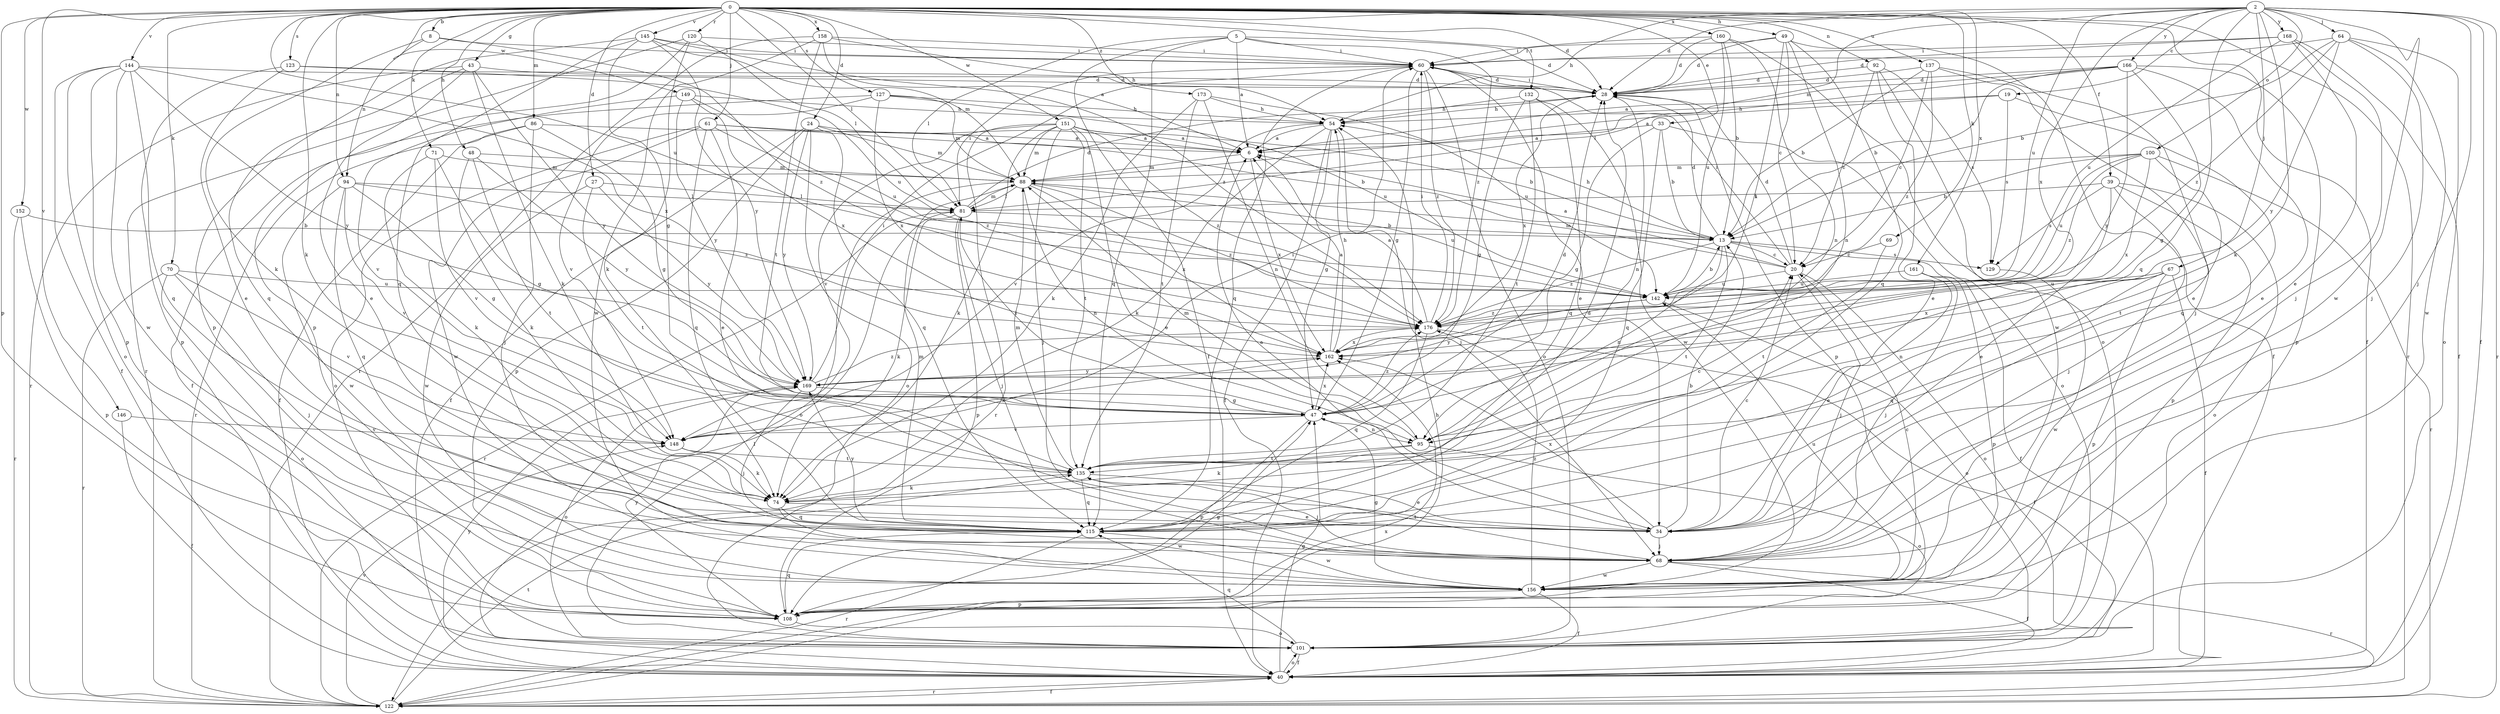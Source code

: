 strict digraph  {
0;
2;
5;
6;
8;
13;
19;
20;
24;
27;
28;
33;
34;
39;
40;
43;
47;
48;
49;
54;
60;
61;
64;
67;
68;
69;
70;
71;
74;
81;
86;
88;
92;
94;
95;
100;
101;
108;
115;
120;
122;
123;
127;
129;
132;
135;
137;
142;
144;
145;
146;
148;
149;
151;
152;
156;
158;
160;
161;
162;
166;
168;
169;
173;
176;
0 -> 8  [label=b];
0 -> 24  [label=d];
0 -> 27  [label=d];
0 -> 28  [label=d];
0 -> 33  [label=e];
0 -> 39  [label=f];
0 -> 40  [label=f];
0 -> 43  [label=g];
0 -> 48  [label=h];
0 -> 49  [label=h];
0 -> 61  [label=j];
0 -> 69  [label=k];
0 -> 70  [label=k];
0 -> 71  [label=k];
0 -> 74  [label=k];
0 -> 81  [label=l];
0 -> 86  [label=m];
0 -> 92  [label=n];
0 -> 94  [label=n];
0 -> 108  [label=p];
0 -> 120  [label=r];
0 -> 122  [label=r];
0 -> 123  [label=s];
0 -> 127  [label=s];
0 -> 132  [label=t];
0 -> 137  [label=u];
0 -> 142  [label=u];
0 -> 144  [label=v];
0 -> 145  [label=v];
0 -> 146  [label=v];
0 -> 149  [label=w];
0 -> 151  [label=w];
0 -> 152  [label=w];
0 -> 158  [label=x];
0 -> 160  [label=x];
0 -> 161  [label=x];
0 -> 173  [label=z];
2 -> 19  [label=c];
2 -> 28  [label=d];
2 -> 40  [label=f];
2 -> 54  [label=h];
2 -> 64  [label=j];
2 -> 67  [label=j];
2 -> 68  [label=j];
2 -> 74  [label=k];
2 -> 88  [label=m];
2 -> 100  [label=o];
2 -> 115  [label=q];
2 -> 122  [label=r];
2 -> 142  [label=u];
2 -> 156  [label=w];
2 -> 162  [label=x];
2 -> 166  [label=y];
2 -> 168  [label=y];
5 -> 6  [label=a];
5 -> 28  [label=d];
5 -> 40  [label=f];
5 -> 60  [label=i];
5 -> 81  [label=l];
5 -> 115  [label=q];
5 -> 176  [label=z];
6 -> 88  [label=m];
6 -> 162  [label=x];
8 -> 60  [label=i];
8 -> 74  [label=k];
8 -> 94  [label=n];
8 -> 176  [label=z];
13 -> 20  [label=c];
13 -> 28  [label=d];
13 -> 40  [label=f];
13 -> 54  [label=h];
13 -> 95  [label=n];
13 -> 129  [label=s];
13 -> 135  [label=t];
13 -> 176  [label=z];
19 -> 6  [label=a];
19 -> 54  [label=h];
19 -> 115  [label=q];
19 -> 129  [label=s];
20 -> 6  [label=a];
20 -> 28  [label=d];
20 -> 60  [label=i];
20 -> 68  [label=j];
20 -> 88  [label=m];
20 -> 101  [label=o];
20 -> 142  [label=u];
24 -> 6  [label=a];
24 -> 40  [label=f];
24 -> 88  [label=m];
24 -> 101  [label=o];
24 -> 108  [label=p];
24 -> 115  [label=q];
24 -> 169  [label=y];
27 -> 81  [label=l];
27 -> 135  [label=t];
27 -> 156  [label=w];
27 -> 169  [label=y];
28 -> 54  [label=h];
28 -> 60  [label=i];
28 -> 95  [label=n];
28 -> 108  [label=p];
28 -> 162  [label=x];
33 -> 6  [label=a];
33 -> 13  [label=b];
33 -> 47  [label=g];
33 -> 101  [label=o];
33 -> 115  [label=q];
34 -> 6  [label=a];
34 -> 13  [label=b];
34 -> 20  [label=c];
34 -> 68  [label=j];
34 -> 162  [label=x];
39 -> 34  [label=e];
39 -> 68  [label=j];
39 -> 81  [label=l];
39 -> 101  [label=o];
39 -> 108  [label=p];
39 -> 129  [label=s];
40 -> 47  [label=g];
40 -> 81  [label=l];
40 -> 101  [label=o];
40 -> 122  [label=r];
40 -> 169  [label=y];
43 -> 28  [label=d];
43 -> 34  [label=e];
43 -> 74  [label=k];
43 -> 115  [label=q];
43 -> 122  [label=r];
43 -> 169  [label=y];
47 -> 28  [label=d];
47 -> 81  [label=l];
47 -> 95  [label=n];
47 -> 108  [label=p];
47 -> 148  [label=v];
47 -> 162  [label=x];
47 -> 176  [label=z];
48 -> 74  [label=k];
48 -> 88  [label=m];
48 -> 135  [label=t];
48 -> 169  [label=y];
49 -> 20  [label=c];
49 -> 28  [label=d];
49 -> 40  [label=f];
49 -> 60  [label=i];
49 -> 95  [label=n];
49 -> 115  [label=q];
49 -> 162  [label=x];
54 -> 6  [label=a];
54 -> 40  [label=f];
54 -> 47  [label=g];
54 -> 68  [label=j];
54 -> 74  [label=k];
54 -> 148  [label=v];
60 -> 28  [label=d];
60 -> 34  [label=e];
60 -> 47  [label=g];
60 -> 101  [label=o];
60 -> 115  [label=q];
60 -> 176  [label=z];
61 -> 6  [label=a];
61 -> 13  [label=b];
61 -> 34  [label=e];
61 -> 101  [label=o];
61 -> 115  [label=q];
61 -> 156  [label=w];
61 -> 176  [label=z];
64 -> 13  [label=b];
64 -> 60  [label=i];
64 -> 68  [label=j];
64 -> 101  [label=o];
64 -> 156  [label=w];
64 -> 169  [label=y];
64 -> 176  [label=z];
67 -> 40  [label=f];
67 -> 95  [label=n];
67 -> 108  [label=p];
67 -> 115  [label=q];
67 -> 142  [label=u];
67 -> 162  [label=x];
68 -> 40  [label=f];
68 -> 122  [label=r];
68 -> 135  [label=t];
68 -> 156  [label=w];
69 -> 20  [label=c];
69 -> 135  [label=t];
70 -> 68  [label=j];
70 -> 101  [label=o];
70 -> 122  [label=r];
70 -> 142  [label=u];
70 -> 148  [label=v];
71 -> 47  [label=g];
71 -> 74  [label=k];
71 -> 88  [label=m];
71 -> 148  [label=v];
74 -> 34  [label=e];
74 -> 115  [label=q];
74 -> 156  [label=w];
81 -> 13  [label=b];
81 -> 28  [label=d];
81 -> 60  [label=i];
81 -> 68  [label=j];
81 -> 74  [label=k];
81 -> 88  [label=m];
81 -> 108  [label=p];
81 -> 122  [label=r];
86 -> 6  [label=a];
86 -> 40  [label=f];
86 -> 47  [label=g];
86 -> 68  [label=j];
86 -> 122  [label=r];
88 -> 81  [label=l];
88 -> 95  [label=n];
88 -> 101  [label=o];
88 -> 142  [label=u];
88 -> 162  [label=x];
88 -> 176  [label=z];
92 -> 20  [label=c];
92 -> 28  [label=d];
92 -> 34  [label=e];
92 -> 129  [label=s];
92 -> 156  [label=w];
94 -> 47  [label=g];
94 -> 81  [label=l];
94 -> 115  [label=q];
94 -> 148  [label=v];
94 -> 156  [label=w];
94 -> 176  [label=z];
95 -> 74  [label=k];
95 -> 88  [label=m];
95 -> 101  [label=o];
95 -> 135  [label=t];
100 -> 13  [label=b];
100 -> 88  [label=m];
100 -> 122  [label=r];
100 -> 135  [label=t];
100 -> 142  [label=u];
100 -> 162  [label=x];
100 -> 176  [label=z];
101 -> 40  [label=f];
101 -> 115  [label=q];
108 -> 47  [label=g];
108 -> 101  [label=o];
108 -> 115  [label=q];
108 -> 169  [label=y];
115 -> 28  [label=d];
115 -> 88  [label=m];
115 -> 122  [label=r];
115 -> 156  [label=w];
115 -> 169  [label=y];
120 -> 60  [label=i];
120 -> 74  [label=k];
120 -> 81  [label=l];
120 -> 108  [label=p];
120 -> 122  [label=r];
122 -> 40  [label=f];
122 -> 54  [label=h];
122 -> 135  [label=t];
122 -> 148  [label=v];
122 -> 162  [label=x];
123 -> 28  [label=d];
123 -> 34  [label=e];
123 -> 108  [label=p];
123 -> 142  [label=u];
127 -> 40  [label=f];
127 -> 54  [label=h];
127 -> 88  [label=m];
127 -> 142  [label=u];
127 -> 148  [label=v];
127 -> 162  [label=x];
129 -> 156  [label=w];
132 -> 47  [label=g];
132 -> 54  [label=h];
132 -> 115  [label=q];
132 -> 135  [label=t];
132 -> 156  [label=w];
135 -> 20  [label=c];
135 -> 34  [label=e];
135 -> 68  [label=j];
135 -> 74  [label=k];
135 -> 88  [label=m];
135 -> 115  [label=q];
137 -> 13  [label=b];
137 -> 20  [label=c];
137 -> 28  [label=d];
137 -> 34  [label=e];
137 -> 68  [label=j];
137 -> 176  [label=z];
142 -> 13  [label=b];
142 -> 101  [label=o];
142 -> 169  [label=y];
142 -> 176  [label=z];
144 -> 28  [label=d];
144 -> 40  [label=f];
144 -> 101  [label=o];
144 -> 108  [label=p];
144 -> 115  [label=q];
144 -> 156  [label=w];
144 -> 162  [label=x];
144 -> 169  [label=y];
145 -> 47  [label=g];
145 -> 60  [label=i];
145 -> 88  [label=m];
145 -> 108  [label=p];
145 -> 115  [label=q];
145 -> 169  [label=y];
145 -> 176  [label=z];
146 -> 40  [label=f];
146 -> 148  [label=v];
148 -> 60  [label=i];
148 -> 74  [label=k];
148 -> 135  [label=t];
148 -> 162  [label=x];
149 -> 54  [label=h];
149 -> 142  [label=u];
149 -> 148  [label=v];
149 -> 162  [label=x];
149 -> 169  [label=y];
151 -> 6  [label=a];
151 -> 13  [label=b];
151 -> 34  [label=e];
151 -> 68  [label=j];
151 -> 74  [label=k];
151 -> 88  [label=m];
151 -> 122  [label=r];
151 -> 135  [label=t];
151 -> 148  [label=v];
151 -> 176  [label=z];
152 -> 13  [label=b];
152 -> 108  [label=p];
152 -> 122  [label=r];
156 -> 20  [label=c];
156 -> 40  [label=f];
156 -> 47  [label=g];
156 -> 108  [label=p];
156 -> 142  [label=u];
156 -> 176  [label=z];
158 -> 6  [label=a];
158 -> 54  [label=h];
158 -> 60  [label=i];
158 -> 122  [label=r];
158 -> 135  [label=t];
158 -> 156  [label=w];
160 -> 13  [label=b];
160 -> 28  [label=d];
160 -> 60  [label=i];
160 -> 95  [label=n];
160 -> 101  [label=o];
160 -> 142  [label=u];
161 -> 34  [label=e];
161 -> 68  [label=j];
161 -> 108  [label=p];
161 -> 142  [label=u];
162 -> 6  [label=a];
162 -> 54  [label=h];
162 -> 169  [label=y];
166 -> 6  [label=a];
166 -> 13  [label=b];
166 -> 28  [label=d];
166 -> 34  [label=e];
166 -> 47  [label=g];
166 -> 81  [label=l];
166 -> 108  [label=p];
166 -> 169  [label=y];
168 -> 28  [label=d];
168 -> 34  [label=e];
168 -> 40  [label=f];
168 -> 60  [label=i];
168 -> 68  [label=j];
168 -> 142  [label=u];
169 -> 47  [label=g];
169 -> 60  [label=i];
169 -> 68  [label=j];
169 -> 101  [label=o];
169 -> 176  [label=z];
173 -> 54  [label=h];
173 -> 74  [label=k];
173 -> 95  [label=n];
173 -> 135  [label=t];
173 -> 142  [label=u];
176 -> 6  [label=a];
176 -> 40  [label=f];
176 -> 60  [label=i];
176 -> 115  [label=q];
176 -> 162  [label=x];
}

